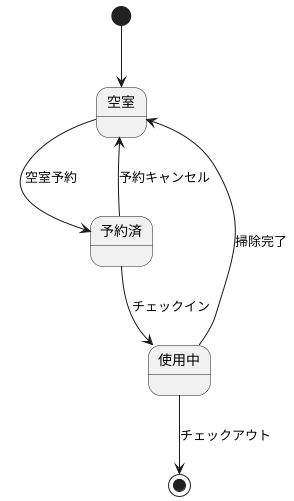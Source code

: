 @startuml SD_部屋オブジェクト
[*] --> 空室

空室 --> 予約済 : 空室予約
予約済 --> 使用中 : チェックイン
使用中 --> [*] : チェックアウト
使用中 --> 空室 : 掃除完了
予約済 --> 空室 : 予約キャンセル

@enduml